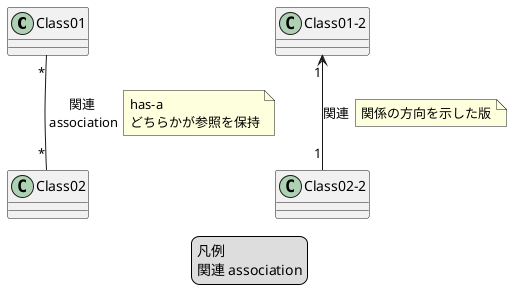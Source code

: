 @startuml
/'
"Class01" "*" -- "*" "Class02" : "関連\n association"
'/
legend
凡例
関連 association
endlegend

"Class01" "*" -- "*" "Class02" : "関連\n association"
note right on link
has-a
どちらかが参照を保持
end note

"Class01-2" "1" <-- "1" "Class02-2" : "関連"
note right on link
関係の方向を示した版
end note


@enduml

